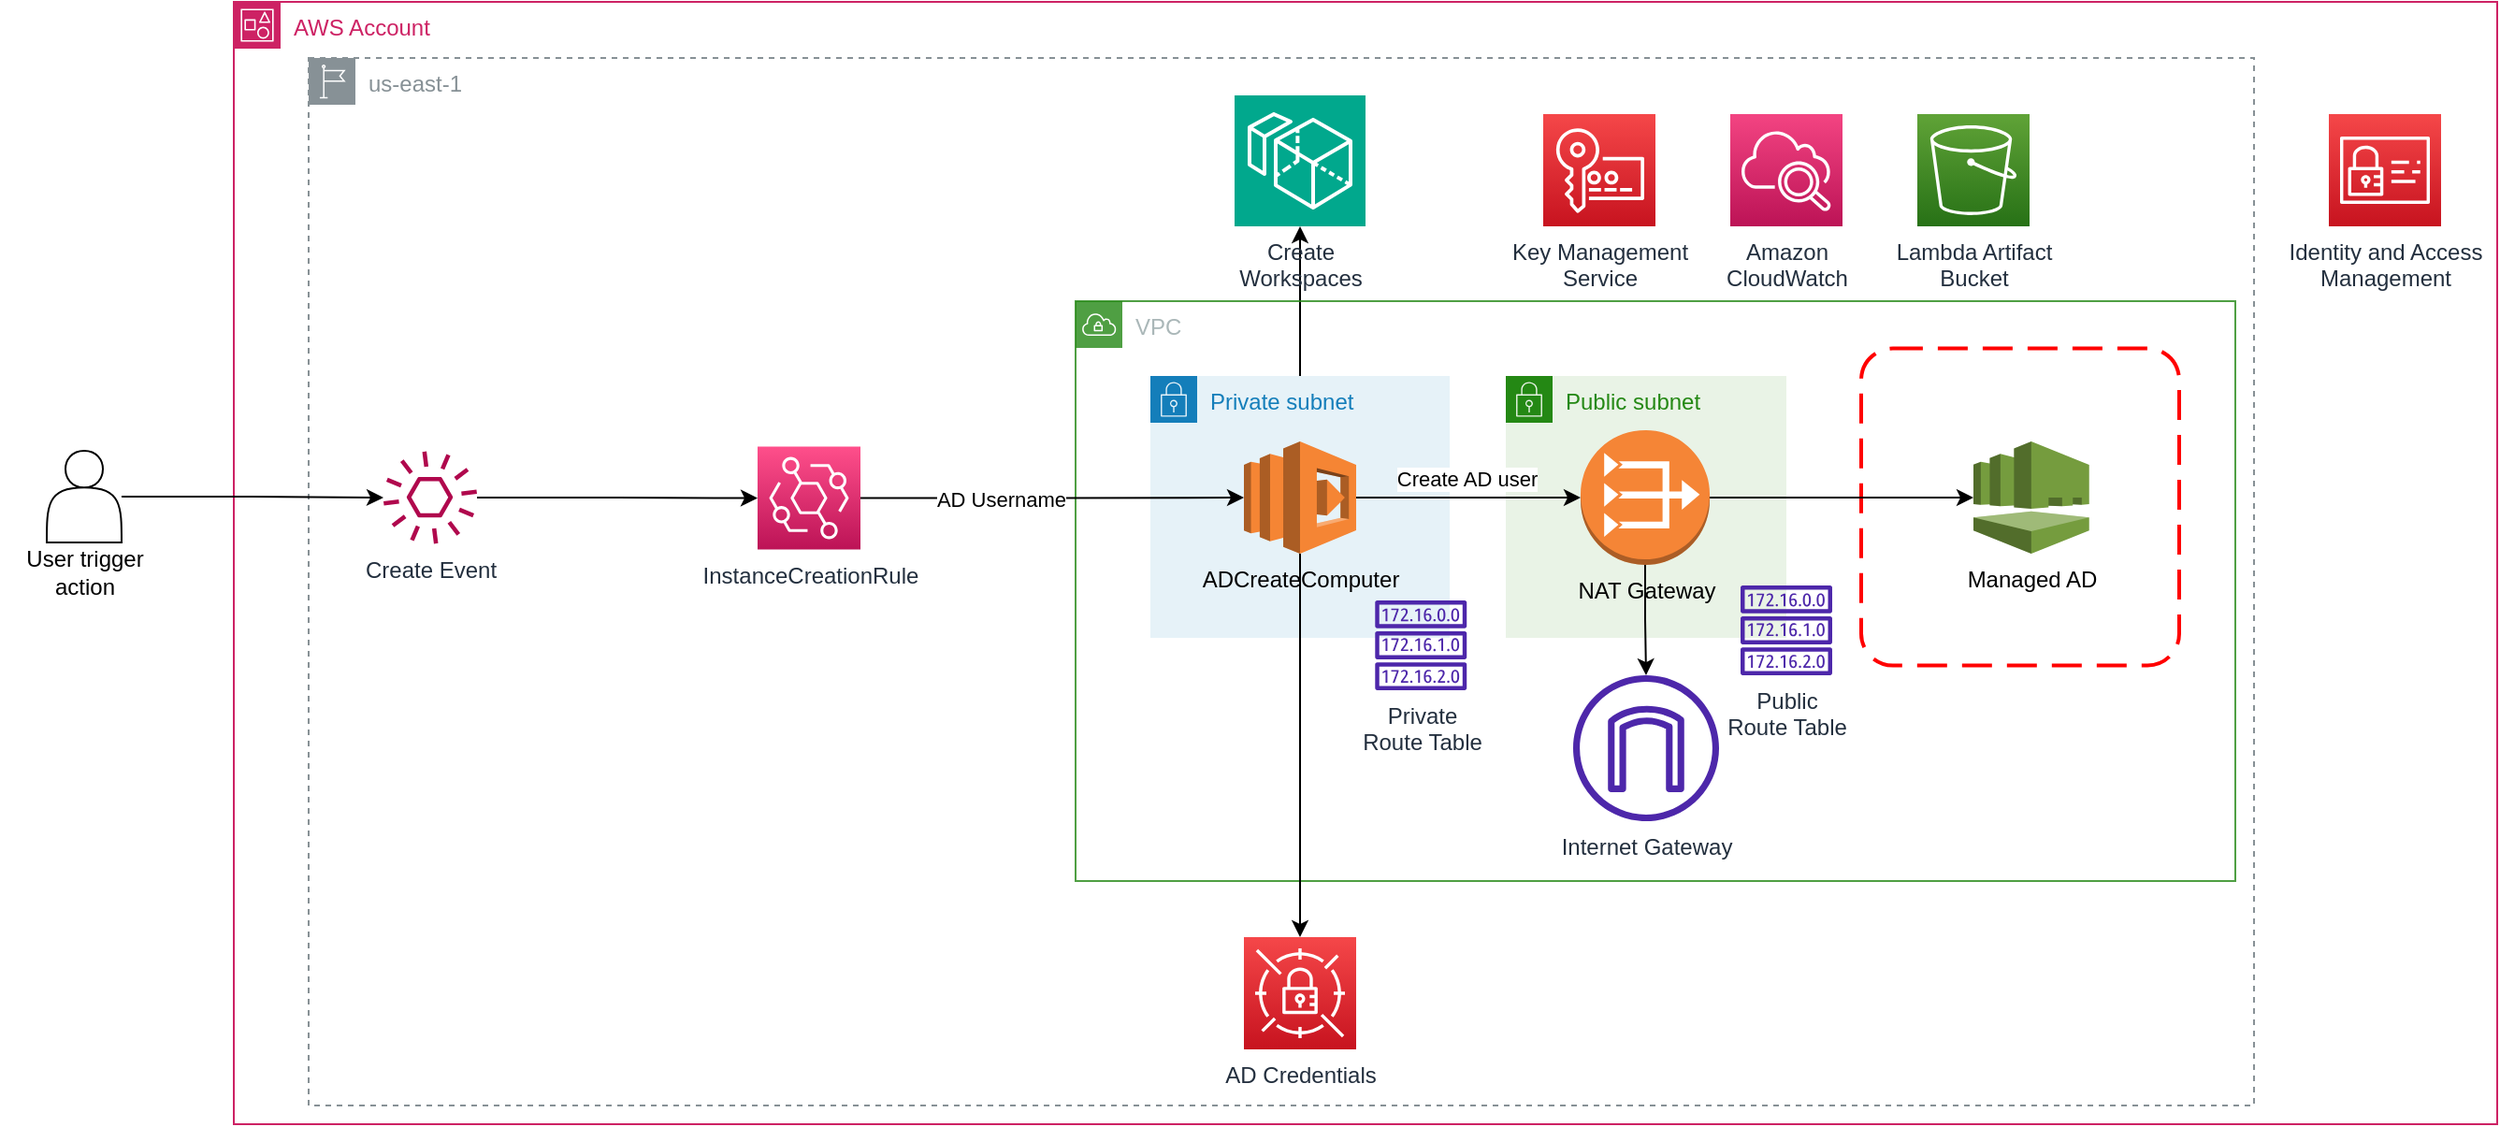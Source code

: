 <mxfile version="22.1.3" type="device">
  <diagram id="tVwhw5ysue53fL6Bu327" name="Design ADRemove Account Computer">
    <mxGraphModel dx="1500" dy="1874" grid="1" gridSize="10" guides="1" tooltips="1" connect="1" arrows="1" fold="1" page="1" pageScale="1" pageWidth="850" pageHeight="1100" math="0" shadow="0">
      <root>
        <mxCell id="0" />
        <mxCell id="1" parent="0" />
        <mxCell id="AuBCLQnb-2w3E6iwcC4Q-17" style="edgeStyle=orthogonalEdgeStyle;rounded=0;orthogonalLoop=1;jettySize=auto;html=1;entryX=0.5;entryY=1;entryDx=0;entryDy=0;entryPerimeter=0;" parent="1" source="AuBCLQnb-2w3E6iwcC4Q-6" edge="1" target="4wVRGcLcIKmIq5gL6pOX-2">
          <mxGeometry relative="1" as="geometry">
            <mxPoint x="720.059" y="-461.229" as="targetPoint" />
          </mxGeometry>
        </mxCell>
        <mxCell id="oK9KnU9zgvsyeJ7xZBO_-1" value="AWS Account" style="points=[[0,0],[0.25,0],[0.5,0],[0.75,0],[1,0],[1,0.25],[1,0.5],[1,0.75],[1,1],[0.75,1],[0.5,1],[0.25,1],[0,1],[0,0.75],[0,0.5],[0,0.25]];outlineConnect=0;gradientColor=none;html=1;whiteSpace=wrap;fontSize=12;fontStyle=0;container=1;pointerEvents=0;collapsible=0;recursiveResize=0;shape=mxgraph.aws4.group;grIcon=mxgraph.aws4.group_account;strokeColor=#CD2264;fillColor=none;verticalAlign=top;align=left;spacingLeft=30;fontColor=#CD2264;dashed=0;" parent="1" vertex="1">
          <mxGeometry x="150" y="-600" width="1210" height="600" as="geometry" />
        </mxCell>
        <mxCell id="cPfWiGYEwuANI0NL3AHa-8" value="us-east-1" style="sketch=0;outlineConnect=0;gradientColor=none;html=1;whiteSpace=wrap;fontSize=12;fontStyle=0;shape=mxgraph.aws4.group;grIcon=mxgraph.aws4.group_region;strokeColor=#879196;fillColor=none;verticalAlign=top;align=left;spacingLeft=30;fontColor=#879196;dashed=1;" parent="oK9KnU9zgvsyeJ7xZBO_-1" vertex="1">
          <mxGeometry x="40" y="30" width="1040" height="560" as="geometry" />
        </mxCell>
        <mxCell id="cPfWiGYEwuANI0NL3AHa-3" value="Private subnet" style="points=[[0,0],[0.25,0],[0.5,0],[0.75,0],[1,0],[1,0.25],[1,0.5],[1,0.75],[1,1],[0.75,1],[0.5,1],[0.25,1],[0,1],[0,0.75],[0,0.5],[0,0.25]];outlineConnect=0;gradientColor=none;html=1;whiteSpace=wrap;fontSize=12;fontStyle=0;container=1;pointerEvents=0;collapsible=0;recursiveResize=0;shape=mxgraph.aws4.group;grIcon=mxgraph.aws4.group_security_group;grStroke=0;strokeColor=#147EBA;fillColor=#E6F2F8;verticalAlign=top;align=left;spacingLeft=30;fontColor=#147EBA;dashed=0;" parent="oK9KnU9zgvsyeJ7xZBO_-1" vertex="1">
          <mxGeometry x="490" y="200" width="160" height="140" as="geometry" />
        </mxCell>
        <mxCell id="ZA9tGzA6PP7hEsJ_wA2e-1" value="Lambda Artifact &lt;br&gt;Bucket" style="sketch=0;points=[[0,0,0],[0.25,0,0],[0.5,0,0],[0.75,0,0],[1,0,0],[0,1,0],[0.25,1,0],[0.5,1,0],[0.75,1,0],[1,1,0],[0,0.25,0],[0,0.5,0],[0,0.75,0],[1,0.25,0],[1,0.5,0],[1,0.75,0]];outlineConnect=0;fontColor=#232F3E;gradientColor=#60A337;gradientDirection=north;fillColor=#277116;strokeColor=#ffffff;dashed=0;verticalLabelPosition=bottom;verticalAlign=top;align=center;html=1;fontSize=12;fontStyle=0;aspect=fixed;shape=mxgraph.aws4.resourceIcon;resIcon=mxgraph.aws4.s3;" parent="oK9KnU9zgvsyeJ7xZBO_-1" vertex="1">
          <mxGeometry x="900" y="60" width="60" height="60" as="geometry" />
        </mxCell>
        <mxCell id="ZA9tGzA6PP7hEsJ_wA2e-4" value="Amazon &lt;br&gt;CloudWatch" style="sketch=0;points=[[0,0,0],[0.25,0,0],[0.5,0,0],[0.75,0,0],[1,0,0],[0,1,0],[0.25,1,0],[0.5,1,0],[0.75,1,0],[1,1,0],[0,0.25,0],[0,0.5,0],[0,0.75,0],[1,0.25,0],[1,0.5,0],[1,0.75,0]];points=[[0,0,0],[0.25,0,0],[0.5,0,0],[0.75,0,0],[1,0,0],[0,1,0],[0.25,1,0],[0.5,1,0],[0.75,1,0],[1,1,0],[0,0.25,0],[0,0.5,0],[0,0.75,0],[1,0.25,0],[1,0.5,0],[1,0.75,0]];outlineConnect=0;fontColor=#232F3E;gradientColor=#F34482;gradientDirection=north;fillColor=#BC1356;strokeColor=#ffffff;dashed=0;verticalLabelPosition=bottom;verticalAlign=top;align=center;html=1;fontSize=12;fontStyle=0;aspect=fixed;shape=mxgraph.aws4.resourceIcon;resIcon=mxgraph.aws4.cloudwatch_2;" parent="oK9KnU9zgvsyeJ7xZBO_-1" vertex="1">
          <mxGeometry x="800" y="60" width="60" height="60" as="geometry" />
        </mxCell>
        <mxCell id="ZA9tGzA6PP7hEsJ_wA2e-5" value="Identity and Access&lt;br&gt;Management" style="sketch=0;points=[[0,0,0],[0.25,0,0],[0.5,0,0],[0.75,0,0],[1,0,0],[0,1,0],[0.25,1,0],[0.5,1,0],[0.75,1,0],[1,1,0],[0,0.25,0],[0,0.5,0],[0,0.75,0],[1,0.25,0],[1,0.5,0],[1,0.75,0]];outlineConnect=0;fontColor=#232F3E;gradientColor=#F54749;gradientDirection=north;fillColor=#C7131F;strokeColor=#ffffff;dashed=0;verticalLabelPosition=bottom;verticalAlign=top;align=center;html=1;fontSize=12;fontStyle=0;aspect=fixed;shape=mxgraph.aws4.resourceIcon;resIcon=mxgraph.aws4.identity_and_access_management;" parent="oK9KnU9zgvsyeJ7xZBO_-1" vertex="1">
          <mxGeometry x="1120" y="60" width="60" height="60" as="geometry" />
        </mxCell>
        <mxCell id="ZA9tGzA6PP7hEsJ_wA2e-6" value="Key Management&lt;br&gt;Service" style="sketch=0;points=[[0,0,0],[0.25,0,0],[0.5,0,0],[0.75,0,0],[1,0,0],[0,1,0],[0.25,1,0],[0.5,1,0],[0.75,1,0],[1,1,0],[0,0.25,0],[0,0.5,0],[0,0.75,0],[1,0.25,0],[1,0.5,0],[1,0.75,0]];outlineConnect=0;fontColor=#232F3E;gradientColor=#F54749;gradientDirection=north;fillColor=#C7131F;strokeColor=#ffffff;dashed=0;verticalLabelPosition=bottom;verticalAlign=top;align=center;html=1;fontSize=12;fontStyle=0;aspect=fixed;shape=mxgraph.aws4.resourceIcon;resIcon=mxgraph.aws4.key_management_service;" parent="oK9KnU9zgvsyeJ7xZBO_-1" vertex="1">
          <mxGeometry x="700" y="60" width="60" height="60" as="geometry" />
        </mxCell>
        <mxCell id="AuBCLQnb-2w3E6iwcC4Q-24" value="" style="rounded=1;arcSize=10;dashed=1;strokeColor=#ff0000;fillColor=none;gradientColor=none;dashPattern=8 4;strokeWidth=2;" parent="oK9KnU9zgvsyeJ7xZBO_-1" vertex="1">
          <mxGeometry x="870" y="185.25" width="170" height="169.5" as="geometry" />
        </mxCell>
        <mxCell id="AuBCLQnb-2w3E6iwcC4Q-23" value="Managed AD" style="outlineConnect=0;dashed=0;verticalLabelPosition=bottom;verticalAlign=top;align=center;html=1;shape=mxgraph.aws3.directory_service;fillColor=#759C3E;gradientColor=none;fontSize=12;" parent="oK9KnU9zgvsyeJ7xZBO_-1" vertex="1">
          <mxGeometry x="930" y="235" width="61.87" height="60" as="geometry" />
        </mxCell>
        <mxCell id="il_ZNC18QWdED-G7FHk6-2" value="Public subnet" style="points=[[0,0],[0.25,0],[0.5,0],[0.75,0],[1,0],[1,0.25],[1,0.5],[1,0.75],[1,1],[0.75,1],[0.5,1],[0.25,1],[0,1],[0,0.75],[0,0.5],[0,0.25]];outlineConnect=0;gradientColor=none;html=1;whiteSpace=wrap;fontSize=12;fontStyle=0;container=1;pointerEvents=0;collapsible=0;recursiveResize=0;shape=mxgraph.aws4.group;grIcon=mxgraph.aws4.group_security_group;grStroke=0;strokeColor=#248814;fillColor=#E9F3E6;verticalAlign=top;align=left;spacingLeft=30;fontColor=#248814;dashed=0;" parent="oK9KnU9zgvsyeJ7xZBO_-1" vertex="1">
          <mxGeometry x="680" y="200" width="150" height="140" as="geometry" />
        </mxCell>
        <mxCell id="il_ZNC18QWdED-G7FHk6-3" value="NAT Gateway" style="outlineConnect=0;dashed=0;verticalLabelPosition=bottom;verticalAlign=top;align=center;html=1;shape=mxgraph.aws3.vpc_nat_gateway;fillColor=#F58536;gradientColor=none;" parent="il_ZNC18QWdED-G7FHk6-2" vertex="1">
          <mxGeometry x="40" y="29" width="69" height="72" as="geometry" />
        </mxCell>
        <mxCell id="dDT19QIDYoVKKjMxZ3qm-8" style="edgeStyle=orthogonalEdgeStyle;rounded=0;orthogonalLoop=1;jettySize=auto;html=1;entryX=0;entryY=0.5;entryDx=0;entryDy=0;entryPerimeter=0;" parent="oK9KnU9zgvsyeJ7xZBO_-1" source="il_ZNC18QWdED-G7FHk6-3" target="AuBCLQnb-2w3E6iwcC4Q-23" edge="1">
          <mxGeometry relative="1" as="geometry" />
        </mxCell>
        <mxCell id="dDT19QIDYoVKKjMxZ3qm-5" value="AD Credentials" style="sketch=0;points=[[0,0,0],[0.25,0,0],[0.5,0,0],[0.75,0,0],[1,0,0],[0,1,0],[0.25,1,0],[0.5,1,0],[0.75,1,0],[1,1,0],[0,0.25,0],[0,0.5,0],[0,0.75,0],[1,0.25,0],[1,0.5,0],[1,0.75,0]];outlineConnect=0;fontColor=#232F3E;gradientColor=#F54749;gradientDirection=north;fillColor=#C7131F;strokeColor=#ffffff;dashed=0;verticalLabelPosition=bottom;verticalAlign=top;align=center;html=1;fontSize=12;fontStyle=0;aspect=fixed;shape=mxgraph.aws4.resourceIcon;resIcon=mxgraph.aws4.secrets_manager;" parent="oK9KnU9zgvsyeJ7xZBO_-1" vertex="1">
          <mxGeometry x="540" y="500" width="60" height="60" as="geometry" />
        </mxCell>
        <mxCell id="il_ZNC18QWdED-G7FHk6-8" value="Internet Gateway" style="sketch=0;outlineConnect=0;fontColor=#232F3E;gradientColor=none;fillColor=#4D27AA;strokeColor=none;dashed=0;verticalLabelPosition=bottom;verticalAlign=top;align=center;html=1;fontSize=12;fontStyle=0;aspect=fixed;pointerEvents=1;shape=mxgraph.aws4.internet_gateway;" parent="oK9KnU9zgvsyeJ7xZBO_-1" vertex="1">
          <mxGeometry x="716" y="360" width="78" height="78" as="geometry" />
        </mxCell>
        <mxCell id="il_ZNC18QWdED-G7FHk6-9" style="edgeStyle=orthogonalEdgeStyle;rounded=0;orthogonalLoop=1;jettySize=auto;html=1;" parent="oK9KnU9zgvsyeJ7xZBO_-1" source="il_ZNC18QWdED-G7FHk6-3" target="il_ZNC18QWdED-G7FHk6-8" edge="1">
          <mxGeometry relative="1" as="geometry" />
        </mxCell>
        <mxCell id="il_ZNC18QWdED-G7FHk6-10" value="&lt;div&gt;Private&lt;/div&gt;&lt;div&gt;Route Table&lt;br&gt;&lt;/div&gt;" style="sketch=0;outlineConnect=0;fontColor=#232F3E;gradientColor=none;fillColor=#4D27AA;strokeColor=none;dashed=0;verticalLabelPosition=bottom;verticalAlign=top;align=center;html=1;fontSize=12;fontStyle=0;aspect=fixed;pointerEvents=1;shape=mxgraph.aws4.route_table;" parent="oK9KnU9zgvsyeJ7xZBO_-1" vertex="1">
          <mxGeometry x="610" y="320" width="49.26" height="48" as="geometry" />
        </mxCell>
        <mxCell id="il_ZNC18QWdED-G7FHk6-11" value="&lt;div&gt;Public&lt;/div&gt;&lt;div&gt;Route Table&lt;br&gt;&lt;/div&gt;" style="sketch=0;outlineConnect=0;fontColor=#232F3E;gradientColor=none;fillColor=#4D27AA;strokeColor=none;dashed=0;verticalLabelPosition=bottom;verticalAlign=top;align=center;html=1;fontSize=12;fontStyle=0;aspect=fixed;pointerEvents=1;shape=mxgraph.aws4.route_table;" parent="oK9KnU9zgvsyeJ7xZBO_-1" vertex="1">
          <mxGeometry x="805.37" y="312" width="49.26" height="48" as="geometry" />
        </mxCell>
        <mxCell id="4wVRGcLcIKmIq5gL6pOX-2" value="Create&lt;br&gt;Workspaces" style="sketch=0;points=[[0,0,0],[0.25,0,0],[0.5,0,0],[0.75,0,0],[1,0,0],[0,1,0],[0.25,1,0],[0.5,1,0],[0.75,1,0],[1,1,0],[0,0.25,0],[0,0.5,0],[0,0.75,0],[1,0.25,0],[1,0.5,0],[1,0.75,0]];outlineConnect=0;fontColor=#232F3E;fillColor=#01A88D;strokeColor=#ffffff;dashed=0;verticalLabelPosition=bottom;verticalAlign=top;align=center;html=1;fontSize=12;fontStyle=0;aspect=fixed;shape=mxgraph.aws4.resourceIcon;resIcon=mxgraph.aws4.workspaces;" vertex="1" parent="oK9KnU9zgvsyeJ7xZBO_-1">
          <mxGeometry x="535" y="50" width="70" height="70" as="geometry" />
        </mxCell>
        <mxCell id="fKNZNQXaBaERY7D5Q5wU-19" value="VPC" style="points=[[0,0],[0.25,0],[0.5,0],[0.75,0],[1,0],[1,0.25],[1,0.5],[1,0.75],[1,1],[0.75,1],[0.5,1],[0.25,1],[0,1],[0,0.75],[0,0.5],[0,0.25]];outlineConnect=0;gradientColor=none;html=1;whiteSpace=wrap;fontSize=12;fontStyle=0;container=1;pointerEvents=0;collapsible=0;recursiveResize=0;shape=mxgraph.aws4.group;grIcon=mxgraph.aws4.group_vpc;strokeColor=#248814;fillColor=none;verticalAlign=top;align=left;spacingLeft=30;fontColor=#AAB7B8;dashed=0;opacity=80;" parent="1" vertex="1">
          <mxGeometry x="600" y="-440" width="620" height="310" as="geometry" />
        </mxCell>
        <mxCell id="ZArKIgMxJLJJzl4LSv2I-2" value="InstanceCreationRule" style="sketch=0;points=[[0,0,0],[0.25,0,0],[0.5,0,0],[0.75,0,0],[1,0,0],[0,1,0],[0.25,1,0],[0.5,1,0],[0.75,1,0],[1,1,0],[0,0.25,0],[0,0.5,0],[0,0.75,0],[1,0.25,0],[1,0.5,0],[1,0.75,0]];outlineConnect=0;fontColor=#232F3E;gradientColor=#FF4F8B;gradientDirection=north;fillColor=#BC1356;strokeColor=#ffffff;dashed=0;verticalLabelPosition=bottom;verticalAlign=top;align=center;html=1;fontSize=12;fontStyle=0;aspect=fixed;shape=mxgraph.aws4.resourceIcon;resIcon=mxgraph.aws4.eventbridge;" parent="1" vertex="1">
          <mxGeometry x="430" y="-362.25" width="55" height="55" as="geometry" />
        </mxCell>
        <mxCell id="ZArKIgMxJLJJzl4LSv2I-3" style="edgeStyle=orthogonalEdgeStyle;rounded=0;orthogonalLoop=1;jettySize=auto;html=1;fontSize=12;" parent="1" source="ZArKIgMxJLJJzl4LSv2I-4" target="ZArKIgMxJLJJzl4LSv2I-2" edge="1">
          <mxGeometry relative="1" as="geometry" />
        </mxCell>
        <mxCell id="ZArKIgMxJLJJzl4LSv2I-4" value="Create Event" style="sketch=0;outlineConnect=0;fontColor=#232F3E;gradientColor=none;fillColor=#B0084D;strokeColor=none;dashed=0;verticalLabelPosition=bottom;verticalAlign=top;align=center;html=1;fontSize=12;fontStyle=0;aspect=fixed;pointerEvents=1;shape=mxgraph.aws4.event;" parent="1" vertex="1">
          <mxGeometry x="230" y="-360" width="50" height="50" as="geometry" />
        </mxCell>
        <mxCell id="AuBCLQnb-2w3E6iwcC4Q-6" value="ADCreateComputer" style="outlineConnect=0;dashed=0;verticalLabelPosition=bottom;verticalAlign=top;align=center;html=1;shape=mxgraph.aws3.lambda;fillColor=#F58534;gradientColor=none;fontSize=12;" parent="1" vertex="1">
          <mxGeometry x="690" y="-365" width="60" height="60" as="geometry" />
        </mxCell>
        <mxCell id="dDT19QIDYoVKKjMxZ3qm-1" style="edgeStyle=orthogonalEdgeStyle;rounded=0;orthogonalLoop=1;jettySize=auto;html=1;entryX=0;entryY=0.5;entryDx=0;entryDy=0;entryPerimeter=0;" parent="1" source="ZArKIgMxJLJJzl4LSv2I-2" target="AuBCLQnb-2w3E6iwcC4Q-6" edge="1">
          <mxGeometry relative="1" as="geometry" />
        </mxCell>
        <mxCell id="dDT19QIDYoVKKjMxZ3qm-2" value="AD Username" style="edgeLabel;html=1;align=center;verticalAlign=middle;resizable=0;points=[];" parent="dDT19QIDYoVKKjMxZ3qm-1" vertex="1" connectable="0">
          <mxGeometry x="-0.269" relative="1" as="geometry">
            <mxPoint as="offset" />
          </mxGeometry>
        </mxCell>
        <mxCell id="dDT19QIDYoVKKjMxZ3qm-7" style="edgeStyle=orthogonalEdgeStyle;rounded=0;orthogonalLoop=1;jettySize=auto;html=1;" parent="1" source="AuBCLQnb-2w3E6iwcC4Q-6" target="dDT19QIDYoVKKjMxZ3qm-5" edge="1">
          <mxGeometry relative="1" as="geometry" />
        </mxCell>
        <mxCell id="il_ZNC18QWdED-G7FHk6-4" value="" style="edgeStyle=orthogonalEdgeStyle;rounded=0;orthogonalLoop=1;jettySize=auto;html=1;entryX=0;entryY=0.5;entryDx=0;entryDy=0;entryPerimeter=0;" parent="1" source="AuBCLQnb-2w3E6iwcC4Q-6" target="il_ZNC18QWdED-G7FHk6-3" edge="1">
          <mxGeometry relative="1" as="geometry">
            <mxPoint x="750" y="-335" as="sourcePoint" />
            <mxPoint x="1080" y="-335" as="targetPoint" />
          </mxGeometry>
        </mxCell>
        <mxCell id="4wVRGcLcIKmIq5gL6pOX-6" value="Create AD user" style="edgeLabel;html=1;align=center;verticalAlign=middle;resizable=0;points=[];" vertex="1" connectable="0" parent="il_ZNC18QWdED-G7FHk6-4">
          <mxGeometry x="0.177" y="1" relative="1" as="geometry">
            <mxPoint x="-12" y="-9" as="offset" />
          </mxGeometry>
        </mxCell>
        <mxCell id="4wVRGcLcIKmIq5gL6pOX-4" style="edgeStyle=orthogonalEdgeStyle;rounded=0;orthogonalLoop=1;jettySize=auto;html=1;" edge="1" parent="1" source="4wVRGcLcIKmIq5gL6pOX-3" target="ZArKIgMxJLJJzl4LSv2I-4">
          <mxGeometry relative="1" as="geometry" />
        </mxCell>
        <mxCell id="4wVRGcLcIKmIq5gL6pOX-3" value="" style="shape=actor;whiteSpace=wrap;html=1;" vertex="1" parent="1">
          <mxGeometry x="50" y="-360" width="40" height="49" as="geometry" />
        </mxCell>
        <mxCell id="4wVRGcLcIKmIq5gL6pOX-5" value="User trigger&lt;br&gt;action" style="text;html=1;align=center;verticalAlign=middle;resizable=0;points=[];autosize=1;strokeColor=none;fillColor=none;" vertex="1" parent="1">
          <mxGeometry x="25" y="-315" width="90" height="40" as="geometry" />
        </mxCell>
      </root>
    </mxGraphModel>
  </diagram>
</mxfile>
